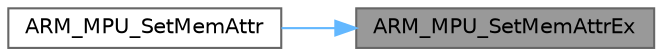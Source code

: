 digraph "ARM_MPU_SetMemAttrEx"
{
 // LATEX_PDF_SIZE
  bgcolor="transparent";
  edge [fontname=Helvetica,fontsize=10,labelfontname=Helvetica,labelfontsize=10];
  node [fontname=Helvetica,fontsize=10,shape=box,height=0.2,width=0.4];
  rankdir="RL";
  Node1 [id="Node000001",label="ARM_MPU_SetMemAttrEx",height=0.2,width=0.4,color="gray40", fillcolor="grey60", style="filled", fontcolor="black",tooltip=" "];
  Node1 -> Node2 [id="edge1_Node000001_Node000002",dir="back",color="steelblue1",style="solid",tooltip=" "];
  Node2 [id="Node000002",label="ARM_MPU_SetMemAttr",height=0.2,width=0.4,color="grey40", fillcolor="white", style="filled",URL="$mpu__armv8_8h.html#ab5b3c0a53d19c09a5550f1d9071ae65c",tooltip=" "];
}

